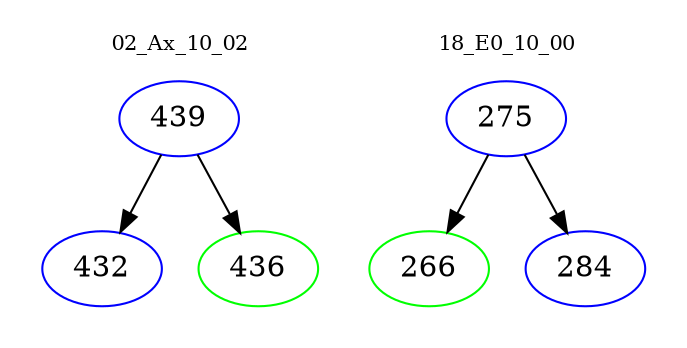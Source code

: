 digraph{
subgraph cluster_0 {
color = white
label = "02_Ax_10_02";
fontsize=10;
T0_439 [label="439", color="blue"]
T0_439 -> T0_432 [color="black"]
T0_432 [label="432", color="blue"]
T0_439 -> T0_436 [color="black"]
T0_436 [label="436", color="green"]
}
subgraph cluster_1 {
color = white
label = "18_E0_10_00";
fontsize=10;
T1_275 [label="275", color="blue"]
T1_275 -> T1_266 [color="black"]
T1_266 [label="266", color="green"]
T1_275 -> T1_284 [color="black"]
T1_284 [label="284", color="blue"]
}
}
